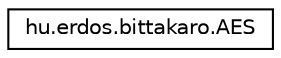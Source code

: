 digraph "Graphical Class Hierarchy"
{
 // LATEX_PDF_SIZE
  edge [fontname="Helvetica",fontsize="10",labelfontname="Helvetica",labelfontsize="10"];
  node [fontname="Helvetica",fontsize="10",shape=record];
  rankdir="LR";
  Node0 [label="hu.erdos.bittakaro.AES",height=0.2,width=0.4,color="black", fillcolor="white", style="filled",URL="$classhu_1_1erdos_1_1bittakaro_1_1AES.html",tooltip=" "];
}
